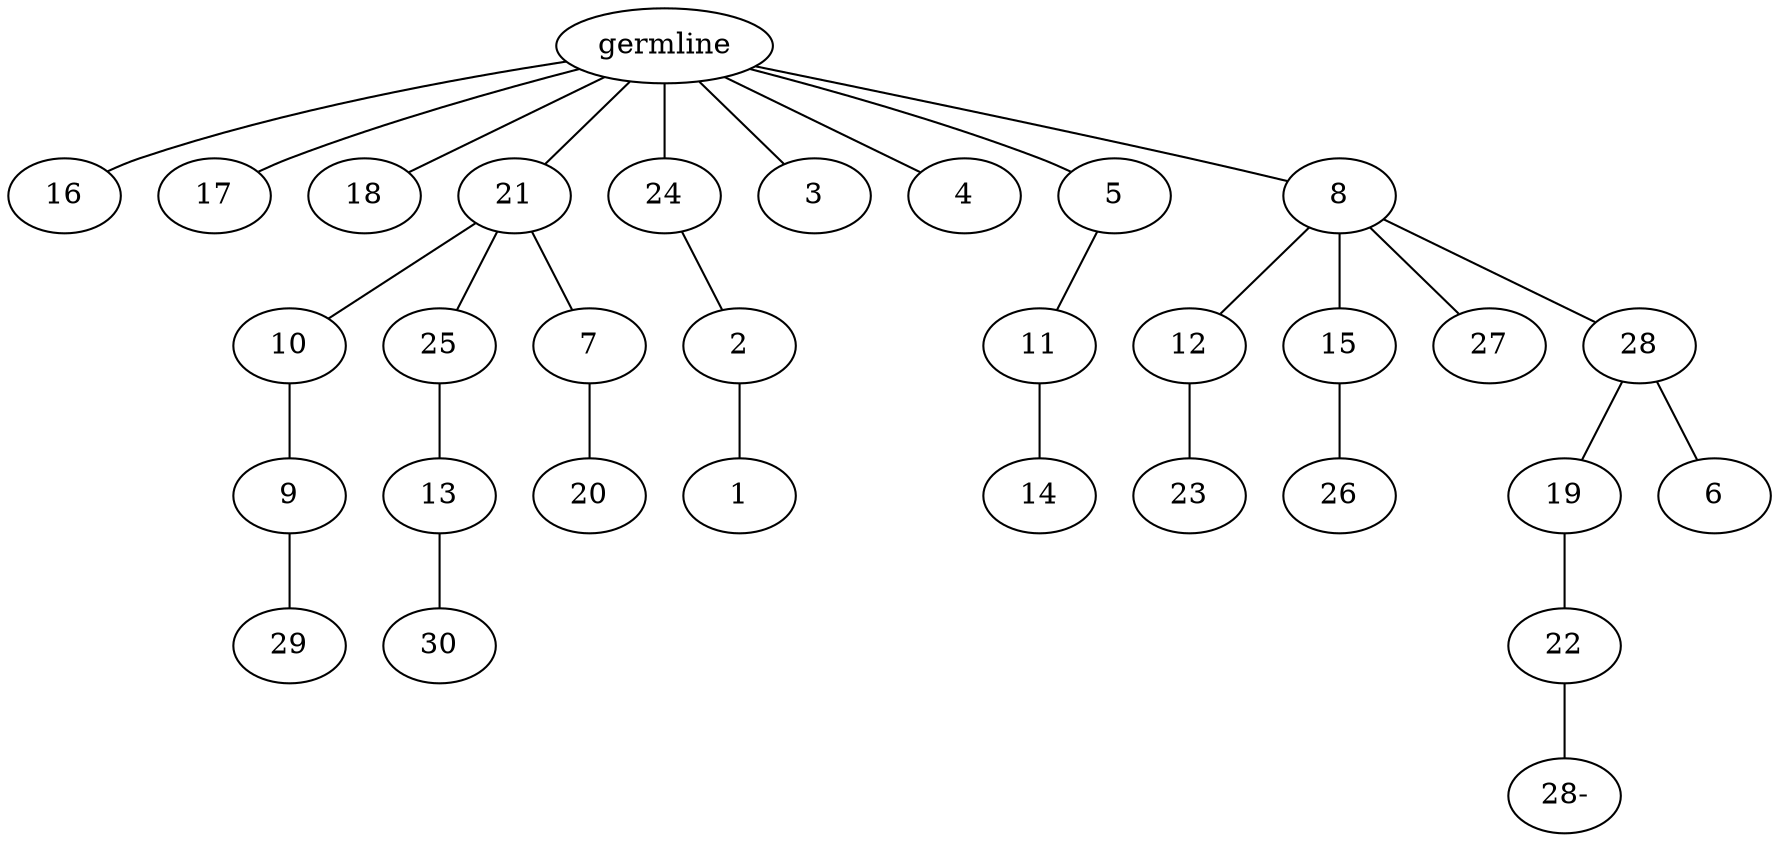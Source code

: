 graph tree {
    "140289722501632" [label="germline"];
    "140289722553584" [label="16"];
    "140289722555696" [label="17"];
    "140289722553152" [label="18"];
    "140289722552864" [label="21"];
    "140289722598976" [label="10"];
    "140289722597536" [label="9"];
    "140289722597632" [label="29"];
    "140289722598736" [label="25"];
    "140289722597440" [label="13"];
    "140289722597680" [label="30"];
    "140289722598832" [label="7"];
    "140289722598496" [label="20"];
    "140289722553296" [label="24"];
    "140289722599504" [label="2"];
    "140289722598160" [label="1"];
    "140289722598064" [label="3"];
    "140289722598352" [label="4"];
    "140289722598400" [label="5"];
    "140289723201712" [label="11"];
    "140289723202624" [label="14"];
    "140289722597824" [label="8"];
    "140289723201184" [label="12"];
    "140289723201664" [label="23"];
    "140289723203536" [label="15"];
    "140289723200272" [label="26"];
    "140289723203488" [label="27"];
    "140289723202768" [label="28"];
    "140289722694768" [label="19"];
    "140289722691696" [label="22"];
    "140289723189664" [label="28-"];
    "140289723126400" [label="6"];
    "140289722501632" -- "140289722553584";
    "140289722501632" -- "140289722555696";
    "140289722501632" -- "140289722553152";
    "140289722501632" -- "140289722552864";
    "140289722501632" -- "140289722553296";
    "140289722501632" -- "140289722598064";
    "140289722501632" -- "140289722598352";
    "140289722501632" -- "140289722598400";
    "140289722501632" -- "140289722597824";
    "140289722552864" -- "140289722598976";
    "140289722552864" -- "140289722598736";
    "140289722552864" -- "140289722598832";
    "140289722598976" -- "140289722597536";
    "140289722597536" -- "140289722597632";
    "140289722598736" -- "140289722597440";
    "140289722597440" -- "140289722597680";
    "140289722598832" -- "140289722598496";
    "140289722553296" -- "140289722599504";
    "140289722599504" -- "140289722598160";
    "140289722598400" -- "140289723201712";
    "140289723201712" -- "140289723202624";
    "140289722597824" -- "140289723201184";
    "140289722597824" -- "140289723203536";
    "140289722597824" -- "140289723203488";
    "140289722597824" -- "140289723202768";
    "140289723201184" -- "140289723201664";
    "140289723203536" -- "140289723200272";
    "140289723202768" -- "140289722694768";
    "140289723202768" -- "140289723126400";
    "140289722694768" -- "140289722691696";
    "140289722691696" -- "140289723189664";
}
